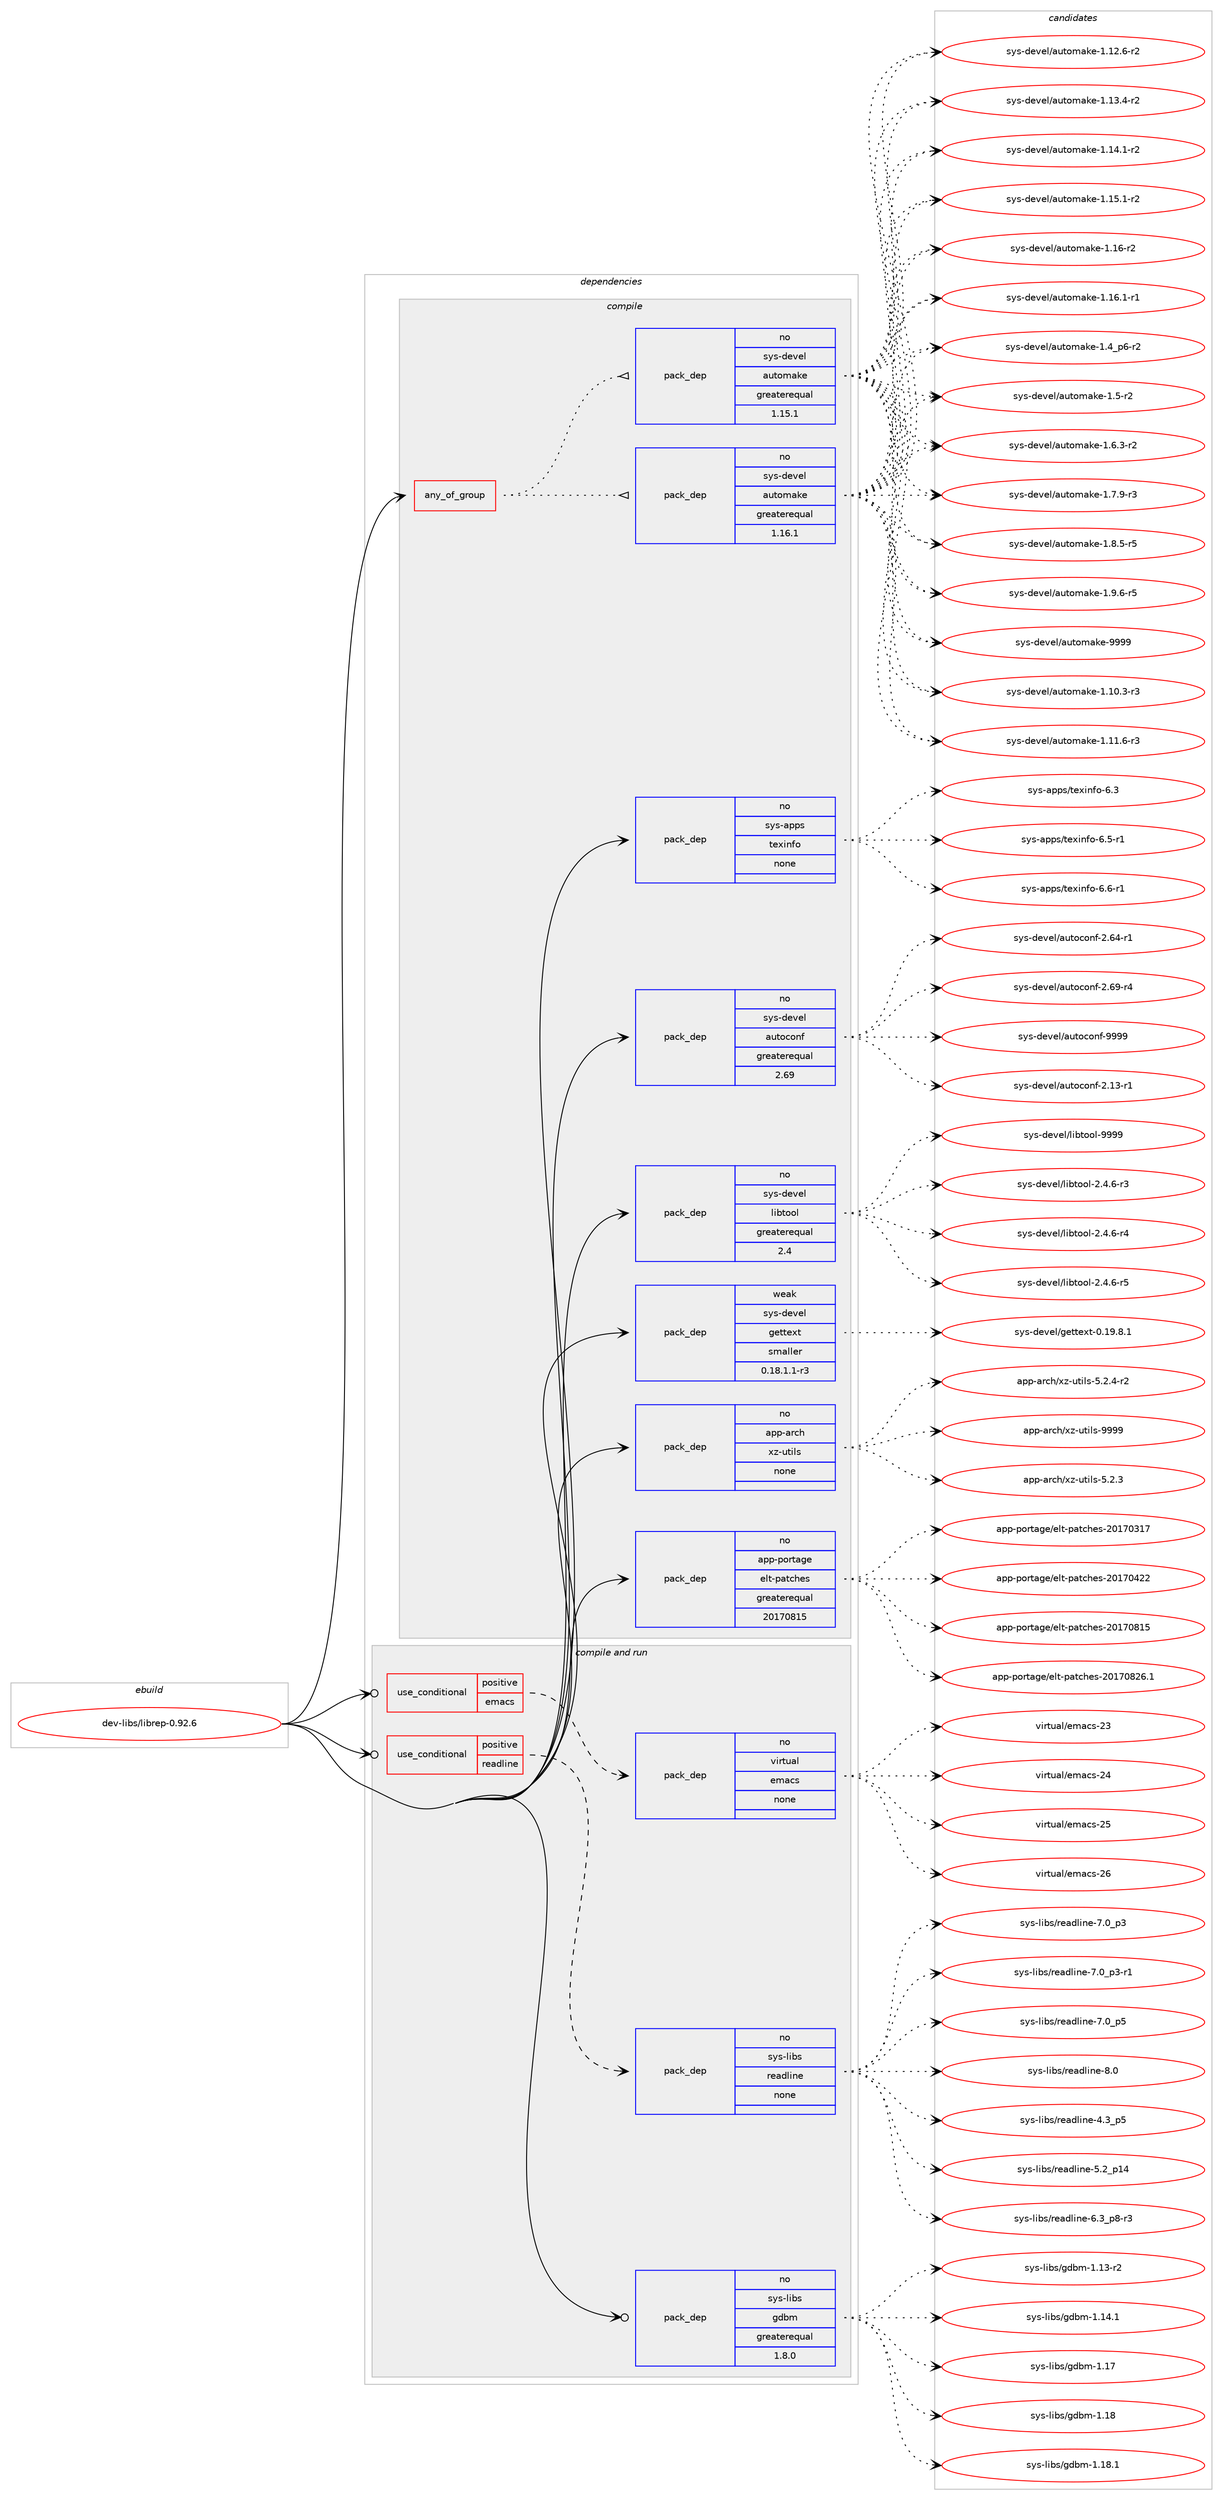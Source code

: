 digraph prolog {

# *************
# Graph options
# *************

newrank=true;
concentrate=true;
compound=true;
graph [rankdir=LR,fontname=Helvetica,fontsize=10,ranksep=1.5];#, ranksep=2.5, nodesep=0.2];
edge  [arrowhead=vee];
node  [fontname=Helvetica,fontsize=10];

# **********
# The ebuild
# **********

subgraph cluster_leftcol {
color=gray;
rank=same;
label=<<i>ebuild</i>>;
id [label="dev-libs/librep-0.92.6", color=red, width=4, href="../dev-libs/librep-0.92.6.svg"];
}

# ****************
# The dependencies
# ****************

subgraph cluster_midcol {
color=gray;
label=<<i>dependencies</i>>;
subgraph cluster_compile {
fillcolor="#eeeeee";
style=filled;
label=<<i>compile</i>>;
subgraph any22315 {
dependency1369576 [label=<<TABLE BORDER="0" CELLBORDER="1" CELLSPACING="0" CELLPADDING="4"><TR><TD CELLPADDING="10">any_of_group</TD></TR></TABLE>>, shape=none, color=red];subgraph pack980321 {
dependency1369577 [label=<<TABLE BORDER="0" CELLBORDER="1" CELLSPACING="0" CELLPADDING="4" WIDTH="220"><TR><TD ROWSPAN="6" CELLPADDING="30">pack_dep</TD></TR><TR><TD WIDTH="110">no</TD></TR><TR><TD>sys-devel</TD></TR><TR><TD>automake</TD></TR><TR><TD>greaterequal</TD></TR><TR><TD>1.16.1</TD></TR></TABLE>>, shape=none, color=blue];
}
dependency1369576:e -> dependency1369577:w [weight=20,style="dotted",arrowhead="oinv"];
subgraph pack980322 {
dependency1369578 [label=<<TABLE BORDER="0" CELLBORDER="1" CELLSPACING="0" CELLPADDING="4" WIDTH="220"><TR><TD ROWSPAN="6" CELLPADDING="30">pack_dep</TD></TR><TR><TD WIDTH="110">no</TD></TR><TR><TD>sys-devel</TD></TR><TR><TD>automake</TD></TR><TR><TD>greaterequal</TD></TR><TR><TD>1.15.1</TD></TR></TABLE>>, shape=none, color=blue];
}
dependency1369576:e -> dependency1369578:w [weight=20,style="dotted",arrowhead="oinv"];
}
id:e -> dependency1369576:w [weight=20,style="solid",arrowhead="vee"];
subgraph pack980323 {
dependency1369579 [label=<<TABLE BORDER="0" CELLBORDER="1" CELLSPACING="0" CELLPADDING="4" WIDTH="220"><TR><TD ROWSPAN="6" CELLPADDING="30">pack_dep</TD></TR><TR><TD WIDTH="110">no</TD></TR><TR><TD>app-arch</TD></TR><TR><TD>xz-utils</TD></TR><TR><TD>none</TD></TR><TR><TD></TD></TR></TABLE>>, shape=none, color=blue];
}
id:e -> dependency1369579:w [weight=20,style="solid",arrowhead="vee"];
subgraph pack980324 {
dependency1369580 [label=<<TABLE BORDER="0" CELLBORDER="1" CELLSPACING="0" CELLPADDING="4" WIDTH="220"><TR><TD ROWSPAN="6" CELLPADDING="30">pack_dep</TD></TR><TR><TD WIDTH="110">no</TD></TR><TR><TD>app-portage</TD></TR><TR><TD>elt-patches</TD></TR><TR><TD>greaterequal</TD></TR><TR><TD>20170815</TD></TR></TABLE>>, shape=none, color=blue];
}
id:e -> dependency1369580:w [weight=20,style="solid",arrowhead="vee"];
subgraph pack980325 {
dependency1369581 [label=<<TABLE BORDER="0" CELLBORDER="1" CELLSPACING="0" CELLPADDING="4" WIDTH="220"><TR><TD ROWSPAN="6" CELLPADDING="30">pack_dep</TD></TR><TR><TD WIDTH="110">no</TD></TR><TR><TD>sys-apps</TD></TR><TR><TD>texinfo</TD></TR><TR><TD>none</TD></TR><TR><TD></TD></TR></TABLE>>, shape=none, color=blue];
}
id:e -> dependency1369581:w [weight=20,style="solid",arrowhead="vee"];
subgraph pack980326 {
dependency1369582 [label=<<TABLE BORDER="0" CELLBORDER="1" CELLSPACING="0" CELLPADDING="4" WIDTH="220"><TR><TD ROWSPAN="6" CELLPADDING="30">pack_dep</TD></TR><TR><TD WIDTH="110">no</TD></TR><TR><TD>sys-devel</TD></TR><TR><TD>autoconf</TD></TR><TR><TD>greaterequal</TD></TR><TR><TD>2.69</TD></TR></TABLE>>, shape=none, color=blue];
}
id:e -> dependency1369582:w [weight=20,style="solid",arrowhead="vee"];
subgraph pack980327 {
dependency1369583 [label=<<TABLE BORDER="0" CELLBORDER="1" CELLSPACING="0" CELLPADDING="4" WIDTH="220"><TR><TD ROWSPAN="6" CELLPADDING="30">pack_dep</TD></TR><TR><TD WIDTH="110">no</TD></TR><TR><TD>sys-devel</TD></TR><TR><TD>libtool</TD></TR><TR><TD>greaterequal</TD></TR><TR><TD>2.4</TD></TR></TABLE>>, shape=none, color=blue];
}
id:e -> dependency1369583:w [weight=20,style="solid",arrowhead="vee"];
subgraph pack980328 {
dependency1369584 [label=<<TABLE BORDER="0" CELLBORDER="1" CELLSPACING="0" CELLPADDING="4" WIDTH="220"><TR><TD ROWSPAN="6" CELLPADDING="30">pack_dep</TD></TR><TR><TD WIDTH="110">weak</TD></TR><TR><TD>sys-devel</TD></TR><TR><TD>gettext</TD></TR><TR><TD>smaller</TD></TR><TR><TD>0.18.1.1-r3</TD></TR></TABLE>>, shape=none, color=blue];
}
id:e -> dependency1369584:w [weight=20,style="solid",arrowhead="vee"];
}
subgraph cluster_compileandrun {
fillcolor="#eeeeee";
style=filled;
label=<<i>compile and run</i>>;
subgraph cond366378 {
dependency1369585 [label=<<TABLE BORDER="0" CELLBORDER="1" CELLSPACING="0" CELLPADDING="4"><TR><TD ROWSPAN="3" CELLPADDING="10">use_conditional</TD></TR><TR><TD>positive</TD></TR><TR><TD>emacs</TD></TR></TABLE>>, shape=none, color=red];
subgraph pack980329 {
dependency1369586 [label=<<TABLE BORDER="0" CELLBORDER="1" CELLSPACING="0" CELLPADDING="4" WIDTH="220"><TR><TD ROWSPAN="6" CELLPADDING="30">pack_dep</TD></TR><TR><TD WIDTH="110">no</TD></TR><TR><TD>virtual</TD></TR><TR><TD>emacs</TD></TR><TR><TD>none</TD></TR><TR><TD></TD></TR></TABLE>>, shape=none, color=blue];
}
dependency1369585:e -> dependency1369586:w [weight=20,style="dashed",arrowhead="vee"];
}
id:e -> dependency1369585:w [weight=20,style="solid",arrowhead="odotvee"];
subgraph cond366379 {
dependency1369587 [label=<<TABLE BORDER="0" CELLBORDER="1" CELLSPACING="0" CELLPADDING="4"><TR><TD ROWSPAN="3" CELLPADDING="10">use_conditional</TD></TR><TR><TD>positive</TD></TR><TR><TD>readline</TD></TR></TABLE>>, shape=none, color=red];
subgraph pack980330 {
dependency1369588 [label=<<TABLE BORDER="0" CELLBORDER="1" CELLSPACING="0" CELLPADDING="4" WIDTH="220"><TR><TD ROWSPAN="6" CELLPADDING="30">pack_dep</TD></TR><TR><TD WIDTH="110">no</TD></TR><TR><TD>sys-libs</TD></TR><TR><TD>readline</TD></TR><TR><TD>none</TD></TR><TR><TD></TD></TR></TABLE>>, shape=none, color=blue];
}
dependency1369587:e -> dependency1369588:w [weight=20,style="dashed",arrowhead="vee"];
}
id:e -> dependency1369587:w [weight=20,style="solid",arrowhead="odotvee"];
subgraph pack980331 {
dependency1369589 [label=<<TABLE BORDER="0" CELLBORDER="1" CELLSPACING="0" CELLPADDING="4" WIDTH="220"><TR><TD ROWSPAN="6" CELLPADDING="30">pack_dep</TD></TR><TR><TD WIDTH="110">no</TD></TR><TR><TD>sys-libs</TD></TR><TR><TD>gdbm</TD></TR><TR><TD>greaterequal</TD></TR><TR><TD>1.8.0</TD></TR></TABLE>>, shape=none, color=blue];
}
id:e -> dependency1369589:w [weight=20,style="solid",arrowhead="odotvee"];
}
subgraph cluster_run {
fillcolor="#eeeeee";
style=filled;
label=<<i>run</i>>;
}
}

# **************
# The candidates
# **************

subgraph cluster_choices {
rank=same;
color=gray;
label=<<i>candidates</i>>;

subgraph choice980321 {
color=black;
nodesep=1;
choice11512111545100101118101108479711711611110997107101454946494846514511451 [label="sys-devel/automake-1.10.3-r3", color=red, width=4,href="../sys-devel/automake-1.10.3-r3.svg"];
choice11512111545100101118101108479711711611110997107101454946494946544511451 [label="sys-devel/automake-1.11.6-r3", color=red, width=4,href="../sys-devel/automake-1.11.6-r3.svg"];
choice11512111545100101118101108479711711611110997107101454946495046544511450 [label="sys-devel/automake-1.12.6-r2", color=red, width=4,href="../sys-devel/automake-1.12.6-r2.svg"];
choice11512111545100101118101108479711711611110997107101454946495146524511450 [label="sys-devel/automake-1.13.4-r2", color=red, width=4,href="../sys-devel/automake-1.13.4-r2.svg"];
choice11512111545100101118101108479711711611110997107101454946495246494511450 [label="sys-devel/automake-1.14.1-r2", color=red, width=4,href="../sys-devel/automake-1.14.1-r2.svg"];
choice11512111545100101118101108479711711611110997107101454946495346494511450 [label="sys-devel/automake-1.15.1-r2", color=red, width=4,href="../sys-devel/automake-1.15.1-r2.svg"];
choice1151211154510010111810110847971171161111099710710145494649544511450 [label="sys-devel/automake-1.16-r2", color=red, width=4,href="../sys-devel/automake-1.16-r2.svg"];
choice11512111545100101118101108479711711611110997107101454946495446494511449 [label="sys-devel/automake-1.16.1-r1", color=red, width=4,href="../sys-devel/automake-1.16.1-r1.svg"];
choice115121115451001011181011084797117116111109971071014549465295112544511450 [label="sys-devel/automake-1.4_p6-r2", color=red, width=4,href="../sys-devel/automake-1.4_p6-r2.svg"];
choice11512111545100101118101108479711711611110997107101454946534511450 [label="sys-devel/automake-1.5-r2", color=red, width=4,href="../sys-devel/automake-1.5-r2.svg"];
choice115121115451001011181011084797117116111109971071014549465446514511450 [label="sys-devel/automake-1.6.3-r2", color=red, width=4,href="../sys-devel/automake-1.6.3-r2.svg"];
choice115121115451001011181011084797117116111109971071014549465546574511451 [label="sys-devel/automake-1.7.9-r3", color=red, width=4,href="../sys-devel/automake-1.7.9-r3.svg"];
choice115121115451001011181011084797117116111109971071014549465646534511453 [label="sys-devel/automake-1.8.5-r5", color=red, width=4,href="../sys-devel/automake-1.8.5-r5.svg"];
choice115121115451001011181011084797117116111109971071014549465746544511453 [label="sys-devel/automake-1.9.6-r5", color=red, width=4,href="../sys-devel/automake-1.9.6-r5.svg"];
choice115121115451001011181011084797117116111109971071014557575757 [label="sys-devel/automake-9999", color=red, width=4,href="../sys-devel/automake-9999.svg"];
dependency1369577:e -> choice11512111545100101118101108479711711611110997107101454946494846514511451:w [style=dotted,weight="100"];
dependency1369577:e -> choice11512111545100101118101108479711711611110997107101454946494946544511451:w [style=dotted,weight="100"];
dependency1369577:e -> choice11512111545100101118101108479711711611110997107101454946495046544511450:w [style=dotted,weight="100"];
dependency1369577:e -> choice11512111545100101118101108479711711611110997107101454946495146524511450:w [style=dotted,weight="100"];
dependency1369577:e -> choice11512111545100101118101108479711711611110997107101454946495246494511450:w [style=dotted,weight="100"];
dependency1369577:e -> choice11512111545100101118101108479711711611110997107101454946495346494511450:w [style=dotted,weight="100"];
dependency1369577:e -> choice1151211154510010111810110847971171161111099710710145494649544511450:w [style=dotted,weight="100"];
dependency1369577:e -> choice11512111545100101118101108479711711611110997107101454946495446494511449:w [style=dotted,weight="100"];
dependency1369577:e -> choice115121115451001011181011084797117116111109971071014549465295112544511450:w [style=dotted,weight="100"];
dependency1369577:e -> choice11512111545100101118101108479711711611110997107101454946534511450:w [style=dotted,weight="100"];
dependency1369577:e -> choice115121115451001011181011084797117116111109971071014549465446514511450:w [style=dotted,weight="100"];
dependency1369577:e -> choice115121115451001011181011084797117116111109971071014549465546574511451:w [style=dotted,weight="100"];
dependency1369577:e -> choice115121115451001011181011084797117116111109971071014549465646534511453:w [style=dotted,weight="100"];
dependency1369577:e -> choice115121115451001011181011084797117116111109971071014549465746544511453:w [style=dotted,weight="100"];
dependency1369577:e -> choice115121115451001011181011084797117116111109971071014557575757:w [style=dotted,weight="100"];
}
subgraph choice980322 {
color=black;
nodesep=1;
choice11512111545100101118101108479711711611110997107101454946494846514511451 [label="sys-devel/automake-1.10.3-r3", color=red, width=4,href="../sys-devel/automake-1.10.3-r3.svg"];
choice11512111545100101118101108479711711611110997107101454946494946544511451 [label="sys-devel/automake-1.11.6-r3", color=red, width=4,href="../sys-devel/automake-1.11.6-r3.svg"];
choice11512111545100101118101108479711711611110997107101454946495046544511450 [label="sys-devel/automake-1.12.6-r2", color=red, width=4,href="../sys-devel/automake-1.12.6-r2.svg"];
choice11512111545100101118101108479711711611110997107101454946495146524511450 [label="sys-devel/automake-1.13.4-r2", color=red, width=4,href="../sys-devel/automake-1.13.4-r2.svg"];
choice11512111545100101118101108479711711611110997107101454946495246494511450 [label="sys-devel/automake-1.14.1-r2", color=red, width=4,href="../sys-devel/automake-1.14.1-r2.svg"];
choice11512111545100101118101108479711711611110997107101454946495346494511450 [label="sys-devel/automake-1.15.1-r2", color=red, width=4,href="../sys-devel/automake-1.15.1-r2.svg"];
choice1151211154510010111810110847971171161111099710710145494649544511450 [label="sys-devel/automake-1.16-r2", color=red, width=4,href="../sys-devel/automake-1.16-r2.svg"];
choice11512111545100101118101108479711711611110997107101454946495446494511449 [label="sys-devel/automake-1.16.1-r1", color=red, width=4,href="../sys-devel/automake-1.16.1-r1.svg"];
choice115121115451001011181011084797117116111109971071014549465295112544511450 [label="sys-devel/automake-1.4_p6-r2", color=red, width=4,href="../sys-devel/automake-1.4_p6-r2.svg"];
choice11512111545100101118101108479711711611110997107101454946534511450 [label="sys-devel/automake-1.5-r2", color=red, width=4,href="../sys-devel/automake-1.5-r2.svg"];
choice115121115451001011181011084797117116111109971071014549465446514511450 [label="sys-devel/automake-1.6.3-r2", color=red, width=4,href="../sys-devel/automake-1.6.3-r2.svg"];
choice115121115451001011181011084797117116111109971071014549465546574511451 [label="sys-devel/automake-1.7.9-r3", color=red, width=4,href="../sys-devel/automake-1.7.9-r3.svg"];
choice115121115451001011181011084797117116111109971071014549465646534511453 [label="sys-devel/automake-1.8.5-r5", color=red, width=4,href="../sys-devel/automake-1.8.5-r5.svg"];
choice115121115451001011181011084797117116111109971071014549465746544511453 [label="sys-devel/automake-1.9.6-r5", color=red, width=4,href="../sys-devel/automake-1.9.6-r5.svg"];
choice115121115451001011181011084797117116111109971071014557575757 [label="sys-devel/automake-9999", color=red, width=4,href="../sys-devel/automake-9999.svg"];
dependency1369578:e -> choice11512111545100101118101108479711711611110997107101454946494846514511451:w [style=dotted,weight="100"];
dependency1369578:e -> choice11512111545100101118101108479711711611110997107101454946494946544511451:w [style=dotted,weight="100"];
dependency1369578:e -> choice11512111545100101118101108479711711611110997107101454946495046544511450:w [style=dotted,weight="100"];
dependency1369578:e -> choice11512111545100101118101108479711711611110997107101454946495146524511450:w [style=dotted,weight="100"];
dependency1369578:e -> choice11512111545100101118101108479711711611110997107101454946495246494511450:w [style=dotted,weight="100"];
dependency1369578:e -> choice11512111545100101118101108479711711611110997107101454946495346494511450:w [style=dotted,weight="100"];
dependency1369578:e -> choice1151211154510010111810110847971171161111099710710145494649544511450:w [style=dotted,weight="100"];
dependency1369578:e -> choice11512111545100101118101108479711711611110997107101454946495446494511449:w [style=dotted,weight="100"];
dependency1369578:e -> choice115121115451001011181011084797117116111109971071014549465295112544511450:w [style=dotted,weight="100"];
dependency1369578:e -> choice11512111545100101118101108479711711611110997107101454946534511450:w [style=dotted,weight="100"];
dependency1369578:e -> choice115121115451001011181011084797117116111109971071014549465446514511450:w [style=dotted,weight="100"];
dependency1369578:e -> choice115121115451001011181011084797117116111109971071014549465546574511451:w [style=dotted,weight="100"];
dependency1369578:e -> choice115121115451001011181011084797117116111109971071014549465646534511453:w [style=dotted,weight="100"];
dependency1369578:e -> choice115121115451001011181011084797117116111109971071014549465746544511453:w [style=dotted,weight="100"];
dependency1369578:e -> choice115121115451001011181011084797117116111109971071014557575757:w [style=dotted,weight="100"];
}
subgraph choice980323 {
color=black;
nodesep=1;
choice971121124597114991044712012245117116105108115455346504651 [label="app-arch/xz-utils-5.2.3", color=red, width=4,href="../app-arch/xz-utils-5.2.3.svg"];
choice9711211245971149910447120122451171161051081154553465046524511450 [label="app-arch/xz-utils-5.2.4-r2", color=red, width=4,href="../app-arch/xz-utils-5.2.4-r2.svg"];
choice9711211245971149910447120122451171161051081154557575757 [label="app-arch/xz-utils-9999", color=red, width=4,href="../app-arch/xz-utils-9999.svg"];
dependency1369579:e -> choice971121124597114991044712012245117116105108115455346504651:w [style=dotted,weight="100"];
dependency1369579:e -> choice9711211245971149910447120122451171161051081154553465046524511450:w [style=dotted,weight="100"];
dependency1369579:e -> choice9711211245971149910447120122451171161051081154557575757:w [style=dotted,weight="100"];
}
subgraph choice980324 {
color=black;
nodesep=1;
choice97112112451121111141169710310147101108116451129711699104101115455048495548514955 [label="app-portage/elt-patches-20170317", color=red, width=4,href="../app-portage/elt-patches-20170317.svg"];
choice97112112451121111141169710310147101108116451129711699104101115455048495548525050 [label="app-portage/elt-patches-20170422", color=red, width=4,href="../app-portage/elt-patches-20170422.svg"];
choice97112112451121111141169710310147101108116451129711699104101115455048495548564953 [label="app-portage/elt-patches-20170815", color=red, width=4,href="../app-portage/elt-patches-20170815.svg"];
choice971121124511211111411697103101471011081164511297116991041011154550484955485650544649 [label="app-portage/elt-patches-20170826.1", color=red, width=4,href="../app-portage/elt-patches-20170826.1.svg"];
dependency1369580:e -> choice97112112451121111141169710310147101108116451129711699104101115455048495548514955:w [style=dotted,weight="100"];
dependency1369580:e -> choice97112112451121111141169710310147101108116451129711699104101115455048495548525050:w [style=dotted,weight="100"];
dependency1369580:e -> choice97112112451121111141169710310147101108116451129711699104101115455048495548564953:w [style=dotted,weight="100"];
dependency1369580:e -> choice971121124511211111411697103101471011081164511297116991041011154550484955485650544649:w [style=dotted,weight="100"];
}
subgraph choice980325 {
color=black;
nodesep=1;
choice11512111545971121121154711610112010511010211145544651 [label="sys-apps/texinfo-6.3", color=red, width=4,href="../sys-apps/texinfo-6.3.svg"];
choice115121115459711211211547116101120105110102111455446534511449 [label="sys-apps/texinfo-6.5-r1", color=red, width=4,href="../sys-apps/texinfo-6.5-r1.svg"];
choice115121115459711211211547116101120105110102111455446544511449 [label="sys-apps/texinfo-6.6-r1", color=red, width=4,href="../sys-apps/texinfo-6.6-r1.svg"];
dependency1369581:e -> choice11512111545971121121154711610112010511010211145544651:w [style=dotted,weight="100"];
dependency1369581:e -> choice115121115459711211211547116101120105110102111455446534511449:w [style=dotted,weight="100"];
dependency1369581:e -> choice115121115459711211211547116101120105110102111455446544511449:w [style=dotted,weight="100"];
}
subgraph choice980326 {
color=black;
nodesep=1;
choice1151211154510010111810110847971171161119911111010245504649514511449 [label="sys-devel/autoconf-2.13-r1", color=red, width=4,href="../sys-devel/autoconf-2.13-r1.svg"];
choice1151211154510010111810110847971171161119911111010245504654524511449 [label="sys-devel/autoconf-2.64-r1", color=red, width=4,href="../sys-devel/autoconf-2.64-r1.svg"];
choice1151211154510010111810110847971171161119911111010245504654574511452 [label="sys-devel/autoconf-2.69-r4", color=red, width=4,href="../sys-devel/autoconf-2.69-r4.svg"];
choice115121115451001011181011084797117116111991111101024557575757 [label="sys-devel/autoconf-9999", color=red, width=4,href="../sys-devel/autoconf-9999.svg"];
dependency1369582:e -> choice1151211154510010111810110847971171161119911111010245504649514511449:w [style=dotted,weight="100"];
dependency1369582:e -> choice1151211154510010111810110847971171161119911111010245504654524511449:w [style=dotted,weight="100"];
dependency1369582:e -> choice1151211154510010111810110847971171161119911111010245504654574511452:w [style=dotted,weight="100"];
dependency1369582:e -> choice115121115451001011181011084797117116111991111101024557575757:w [style=dotted,weight="100"];
}
subgraph choice980327 {
color=black;
nodesep=1;
choice1151211154510010111810110847108105981161111111084550465246544511451 [label="sys-devel/libtool-2.4.6-r3", color=red, width=4,href="../sys-devel/libtool-2.4.6-r3.svg"];
choice1151211154510010111810110847108105981161111111084550465246544511452 [label="sys-devel/libtool-2.4.6-r4", color=red, width=4,href="../sys-devel/libtool-2.4.6-r4.svg"];
choice1151211154510010111810110847108105981161111111084550465246544511453 [label="sys-devel/libtool-2.4.6-r5", color=red, width=4,href="../sys-devel/libtool-2.4.6-r5.svg"];
choice1151211154510010111810110847108105981161111111084557575757 [label="sys-devel/libtool-9999", color=red, width=4,href="../sys-devel/libtool-9999.svg"];
dependency1369583:e -> choice1151211154510010111810110847108105981161111111084550465246544511451:w [style=dotted,weight="100"];
dependency1369583:e -> choice1151211154510010111810110847108105981161111111084550465246544511452:w [style=dotted,weight="100"];
dependency1369583:e -> choice1151211154510010111810110847108105981161111111084550465246544511453:w [style=dotted,weight="100"];
dependency1369583:e -> choice1151211154510010111810110847108105981161111111084557575757:w [style=dotted,weight="100"];
}
subgraph choice980328 {
color=black;
nodesep=1;
choice1151211154510010111810110847103101116116101120116454846495746564649 [label="sys-devel/gettext-0.19.8.1", color=red, width=4,href="../sys-devel/gettext-0.19.8.1.svg"];
dependency1369584:e -> choice1151211154510010111810110847103101116116101120116454846495746564649:w [style=dotted,weight="100"];
}
subgraph choice980329 {
color=black;
nodesep=1;
choice11810511411611797108471011099799115455051 [label="virtual/emacs-23", color=red, width=4,href="../virtual/emacs-23.svg"];
choice11810511411611797108471011099799115455052 [label="virtual/emacs-24", color=red, width=4,href="../virtual/emacs-24.svg"];
choice11810511411611797108471011099799115455053 [label="virtual/emacs-25", color=red, width=4,href="../virtual/emacs-25.svg"];
choice11810511411611797108471011099799115455054 [label="virtual/emacs-26", color=red, width=4,href="../virtual/emacs-26.svg"];
dependency1369586:e -> choice11810511411611797108471011099799115455051:w [style=dotted,weight="100"];
dependency1369586:e -> choice11810511411611797108471011099799115455052:w [style=dotted,weight="100"];
dependency1369586:e -> choice11810511411611797108471011099799115455053:w [style=dotted,weight="100"];
dependency1369586:e -> choice11810511411611797108471011099799115455054:w [style=dotted,weight="100"];
}
subgraph choice980330 {
color=black;
nodesep=1;
choice11512111545108105981154711410197100108105110101455246519511253 [label="sys-libs/readline-4.3_p5", color=red, width=4,href="../sys-libs/readline-4.3_p5.svg"];
choice1151211154510810598115471141019710010810511010145534650951124952 [label="sys-libs/readline-5.2_p14", color=red, width=4,href="../sys-libs/readline-5.2_p14.svg"];
choice115121115451081059811547114101971001081051101014554465195112564511451 [label="sys-libs/readline-6.3_p8-r3", color=red, width=4,href="../sys-libs/readline-6.3_p8-r3.svg"];
choice11512111545108105981154711410197100108105110101455546489511251 [label="sys-libs/readline-7.0_p3", color=red, width=4,href="../sys-libs/readline-7.0_p3.svg"];
choice115121115451081059811547114101971001081051101014555464895112514511449 [label="sys-libs/readline-7.0_p3-r1", color=red, width=4,href="../sys-libs/readline-7.0_p3-r1.svg"];
choice11512111545108105981154711410197100108105110101455546489511253 [label="sys-libs/readline-7.0_p5", color=red, width=4,href="../sys-libs/readline-7.0_p5.svg"];
choice1151211154510810598115471141019710010810511010145564648 [label="sys-libs/readline-8.0", color=red, width=4,href="../sys-libs/readline-8.0.svg"];
dependency1369588:e -> choice11512111545108105981154711410197100108105110101455246519511253:w [style=dotted,weight="100"];
dependency1369588:e -> choice1151211154510810598115471141019710010810511010145534650951124952:w [style=dotted,weight="100"];
dependency1369588:e -> choice115121115451081059811547114101971001081051101014554465195112564511451:w [style=dotted,weight="100"];
dependency1369588:e -> choice11512111545108105981154711410197100108105110101455546489511251:w [style=dotted,weight="100"];
dependency1369588:e -> choice115121115451081059811547114101971001081051101014555464895112514511449:w [style=dotted,weight="100"];
dependency1369588:e -> choice11512111545108105981154711410197100108105110101455546489511253:w [style=dotted,weight="100"];
dependency1369588:e -> choice1151211154510810598115471141019710010810511010145564648:w [style=dotted,weight="100"];
}
subgraph choice980331 {
color=black;
nodesep=1;
choice1151211154510810598115471031009810945494649514511450 [label="sys-libs/gdbm-1.13-r2", color=red, width=4,href="../sys-libs/gdbm-1.13-r2.svg"];
choice1151211154510810598115471031009810945494649524649 [label="sys-libs/gdbm-1.14.1", color=red, width=4,href="../sys-libs/gdbm-1.14.1.svg"];
choice115121115451081059811547103100981094549464955 [label="sys-libs/gdbm-1.17", color=red, width=4,href="../sys-libs/gdbm-1.17.svg"];
choice115121115451081059811547103100981094549464956 [label="sys-libs/gdbm-1.18", color=red, width=4,href="../sys-libs/gdbm-1.18.svg"];
choice1151211154510810598115471031009810945494649564649 [label="sys-libs/gdbm-1.18.1", color=red, width=4,href="../sys-libs/gdbm-1.18.1.svg"];
dependency1369589:e -> choice1151211154510810598115471031009810945494649514511450:w [style=dotted,weight="100"];
dependency1369589:e -> choice1151211154510810598115471031009810945494649524649:w [style=dotted,weight="100"];
dependency1369589:e -> choice115121115451081059811547103100981094549464955:w [style=dotted,weight="100"];
dependency1369589:e -> choice115121115451081059811547103100981094549464956:w [style=dotted,weight="100"];
dependency1369589:e -> choice1151211154510810598115471031009810945494649564649:w [style=dotted,weight="100"];
}
}

}

